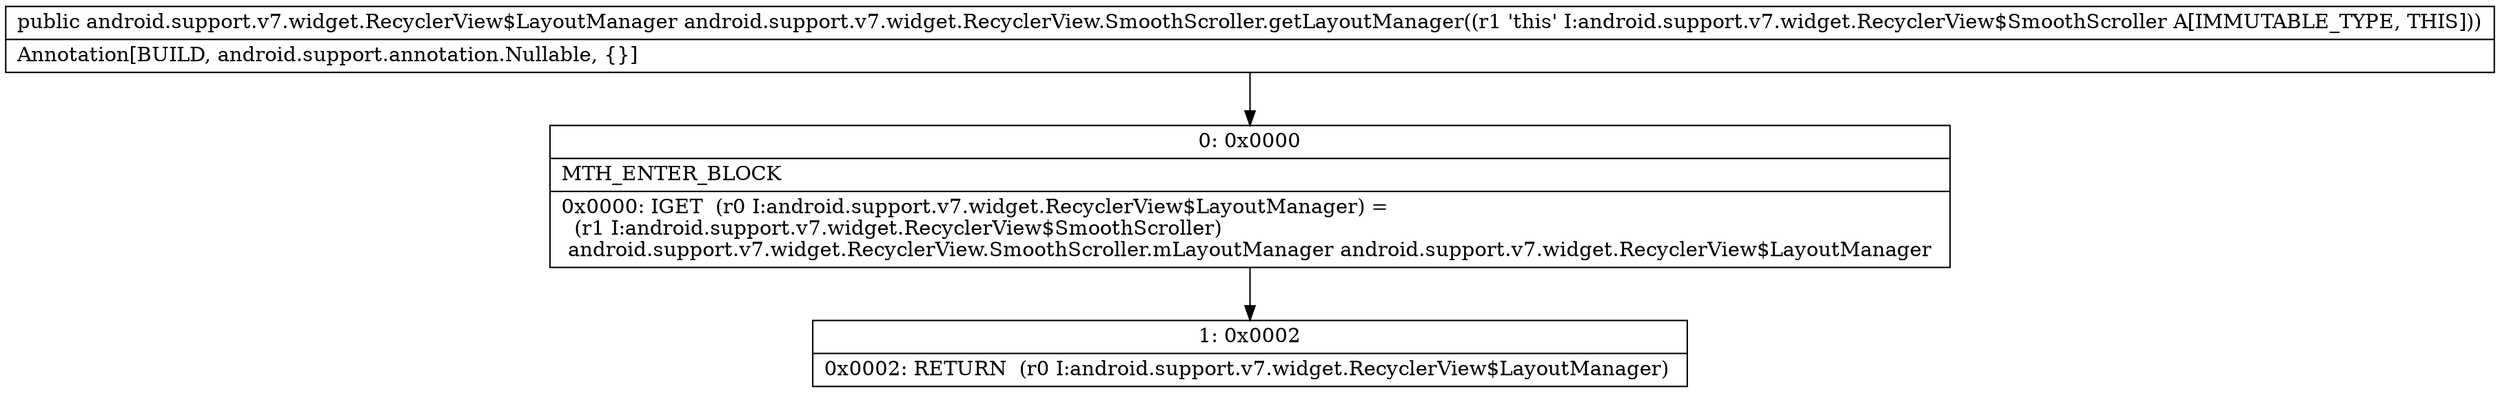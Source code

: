 digraph "CFG forandroid.support.v7.widget.RecyclerView.SmoothScroller.getLayoutManager()Landroid\/support\/v7\/widget\/RecyclerView$LayoutManager;" {
Node_0 [shape=record,label="{0\:\ 0x0000|MTH_ENTER_BLOCK\l|0x0000: IGET  (r0 I:android.support.v7.widget.RecyclerView$LayoutManager) = \l  (r1 I:android.support.v7.widget.RecyclerView$SmoothScroller)\l android.support.v7.widget.RecyclerView.SmoothScroller.mLayoutManager android.support.v7.widget.RecyclerView$LayoutManager \l}"];
Node_1 [shape=record,label="{1\:\ 0x0002|0x0002: RETURN  (r0 I:android.support.v7.widget.RecyclerView$LayoutManager) \l}"];
MethodNode[shape=record,label="{public android.support.v7.widget.RecyclerView$LayoutManager android.support.v7.widget.RecyclerView.SmoothScroller.getLayoutManager((r1 'this' I:android.support.v7.widget.RecyclerView$SmoothScroller A[IMMUTABLE_TYPE, THIS]))  | Annotation[BUILD, android.support.annotation.Nullable, \{\}]\l}"];
MethodNode -> Node_0;
Node_0 -> Node_1;
}

